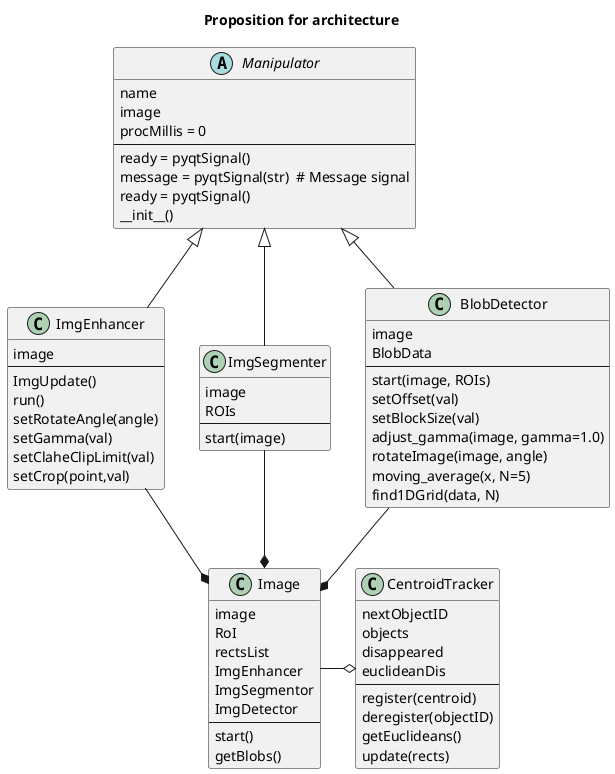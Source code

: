 @@startuml

title "Proposition for architecture"

abstract Manipulator{
    name
    image
    procMillis = 0 
    --
    ready = pyqtSignal()
    message = pyqtSignal(str)  # Message signal
    ready = pyqtSignal()
    __init__()
}

class ImgEnhancer{
    image
    --
    ImgUpdate()
    run()
    setRotateAngle(angle)
    setGamma(val)
    setClaheClipLimit(val)
    setCrop(point,val)
}

class ImgSegmenter{
    image
    ROIs
    --
    start(image)
}

class BlobDetector{
    image
    BlobData
    --
    start(image, ROIs)
    setOffset(val)
    setBlockSize(val)
    adjust_gamma(image, gamma=1.0)
    rotateImage(image, angle)
    moving_average(x, N=5)
    find1DGrid(data, N)
}

class Image{
    image
    RoI
    rectsList
    ImgEnhancer
    ImgSegmentor
    ImgDetector
    --
    start()
    getBlobs()
}

class CentroidTracker{
    nextObjectID
	objects 
	disappeared
	euclideanDis
    --
    register(centroid)
    deregister(objectID)
    getEuclideans()
    update(rects)
}

BlobDetector -up-|> Manipulator
ImgEnhancer -up-|> Manipulator
ImgSegmenter -up-|> Manipulator
BlobDetector --* Image
ImgSegmenter --* Image
ImgEnhancer --* Image
Image -right-o CentroidTracker
@@enduml